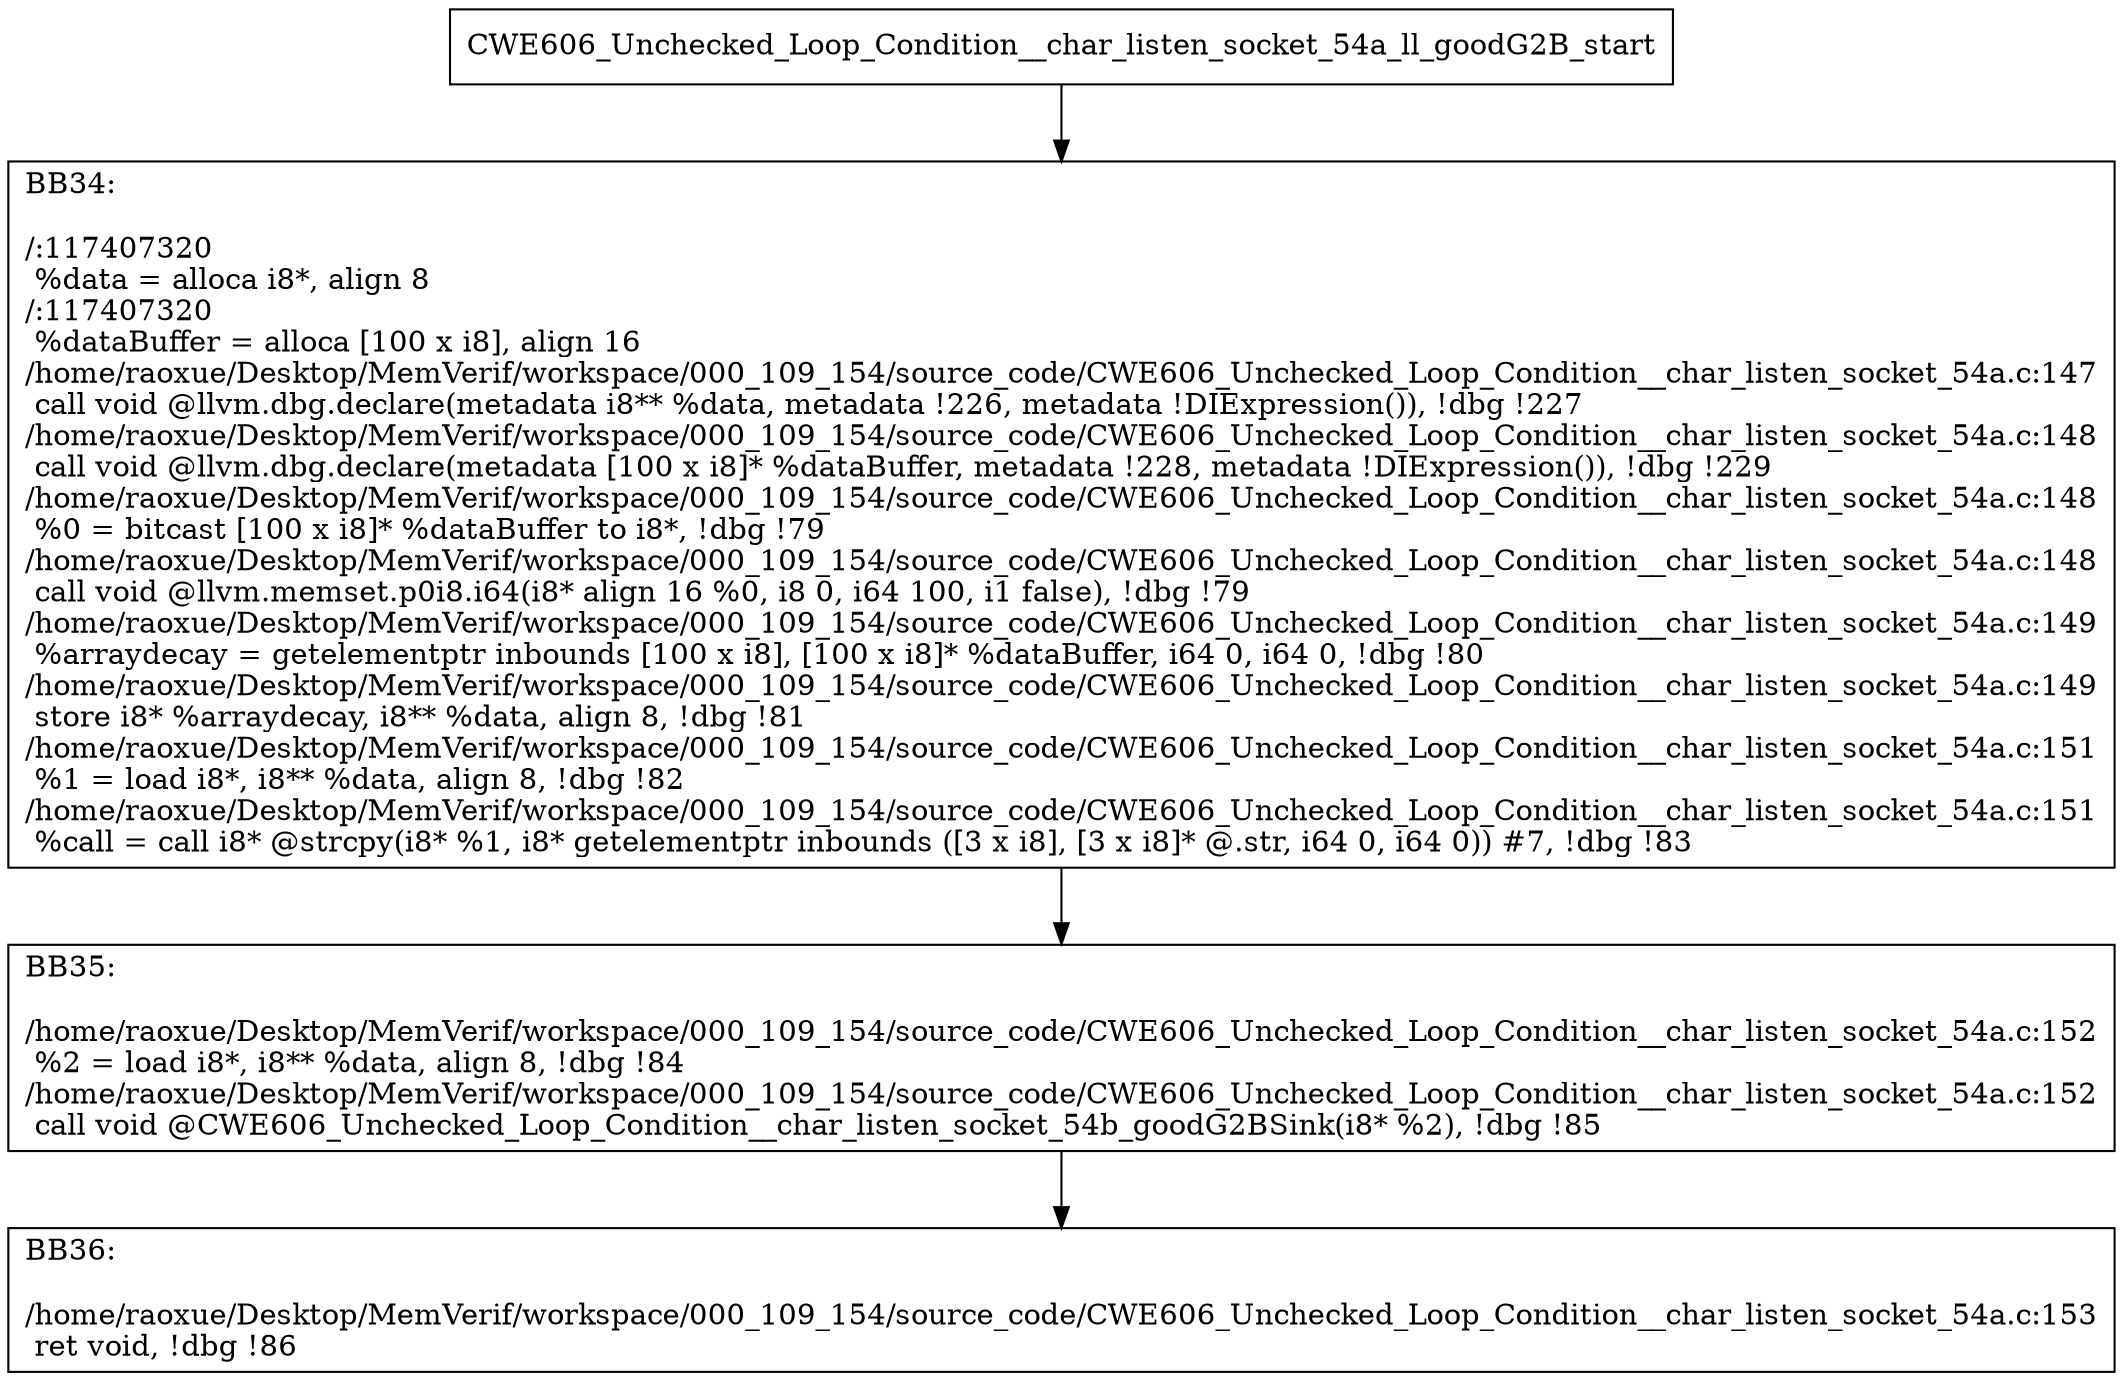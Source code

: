digraph "CFG for'CWE606_Unchecked_Loop_Condition__char_listen_socket_54a_ll_goodG2B' function" {
	BBCWE606_Unchecked_Loop_Condition__char_listen_socket_54a_ll_goodG2B_start[shape=record,label="{CWE606_Unchecked_Loop_Condition__char_listen_socket_54a_ll_goodG2B_start}"];
	BBCWE606_Unchecked_Loop_Condition__char_listen_socket_54a_ll_goodG2B_start-> CWE606_Unchecked_Loop_Condition__char_listen_socket_54a_ll_goodG2BBB34;
	CWE606_Unchecked_Loop_Condition__char_listen_socket_54a_ll_goodG2BBB34 [shape=record, label="{BB34:\l\l/:117407320\l
  %data = alloca i8*, align 8\l
/:117407320\l
  %dataBuffer = alloca [100 x i8], align 16\l
/home/raoxue/Desktop/MemVerif/workspace/000_109_154/source_code/CWE606_Unchecked_Loop_Condition__char_listen_socket_54a.c:147\l
  call void @llvm.dbg.declare(metadata i8** %data, metadata !226, metadata !DIExpression()), !dbg !227\l
/home/raoxue/Desktop/MemVerif/workspace/000_109_154/source_code/CWE606_Unchecked_Loop_Condition__char_listen_socket_54a.c:148\l
  call void @llvm.dbg.declare(metadata [100 x i8]* %dataBuffer, metadata !228, metadata !DIExpression()), !dbg !229\l
/home/raoxue/Desktop/MemVerif/workspace/000_109_154/source_code/CWE606_Unchecked_Loop_Condition__char_listen_socket_54a.c:148\l
  %0 = bitcast [100 x i8]* %dataBuffer to i8*, !dbg !79\l
/home/raoxue/Desktop/MemVerif/workspace/000_109_154/source_code/CWE606_Unchecked_Loop_Condition__char_listen_socket_54a.c:148\l
  call void @llvm.memset.p0i8.i64(i8* align 16 %0, i8 0, i64 100, i1 false), !dbg !79\l
/home/raoxue/Desktop/MemVerif/workspace/000_109_154/source_code/CWE606_Unchecked_Loop_Condition__char_listen_socket_54a.c:149\l
  %arraydecay = getelementptr inbounds [100 x i8], [100 x i8]* %dataBuffer, i64 0, i64 0, !dbg !80\l
/home/raoxue/Desktop/MemVerif/workspace/000_109_154/source_code/CWE606_Unchecked_Loop_Condition__char_listen_socket_54a.c:149\l
  store i8* %arraydecay, i8** %data, align 8, !dbg !81\l
/home/raoxue/Desktop/MemVerif/workspace/000_109_154/source_code/CWE606_Unchecked_Loop_Condition__char_listen_socket_54a.c:151\l
  %1 = load i8*, i8** %data, align 8, !dbg !82\l
/home/raoxue/Desktop/MemVerif/workspace/000_109_154/source_code/CWE606_Unchecked_Loop_Condition__char_listen_socket_54a.c:151\l
  %call = call i8* @strcpy(i8* %1, i8* getelementptr inbounds ([3 x i8], [3 x i8]* @.str, i64 0, i64 0)) #7, !dbg !83\l
}"];
	CWE606_Unchecked_Loop_Condition__char_listen_socket_54a_ll_goodG2BBB34-> CWE606_Unchecked_Loop_Condition__char_listen_socket_54a_ll_goodG2BBB35;
	CWE606_Unchecked_Loop_Condition__char_listen_socket_54a_ll_goodG2BBB35 [shape=record, label="{BB35:\l\l/home/raoxue/Desktop/MemVerif/workspace/000_109_154/source_code/CWE606_Unchecked_Loop_Condition__char_listen_socket_54a.c:152\l
  %2 = load i8*, i8** %data, align 8, !dbg !84\l
/home/raoxue/Desktop/MemVerif/workspace/000_109_154/source_code/CWE606_Unchecked_Loop_Condition__char_listen_socket_54a.c:152\l
  call void @CWE606_Unchecked_Loop_Condition__char_listen_socket_54b_goodG2BSink(i8* %2), !dbg !85\l
}"];
	CWE606_Unchecked_Loop_Condition__char_listen_socket_54a_ll_goodG2BBB35-> CWE606_Unchecked_Loop_Condition__char_listen_socket_54a_ll_goodG2BBB36;
	CWE606_Unchecked_Loop_Condition__char_listen_socket_54a_ll_goodG2BBB36 [shape=record, label="{BB36:\l\l/home/raoxue/Desktop/MemVerif/workspace/000_109_154/source_code/CWE606_Unchecked_Loop_Condition__char_listen_socket_54a.c:153\l
  ret void, !dbg !86\l
}"];
}
